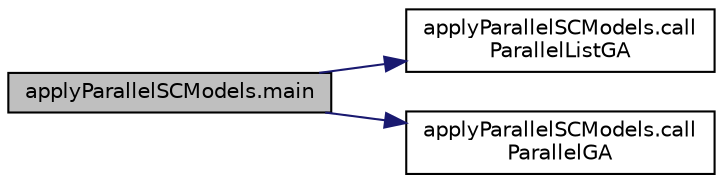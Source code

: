 digraph "applyParallelSCModels.main"
{
  edge [fontname="Helvetica",fontsize="10",labelfontname="Helvetica",labelfontsize="10"];
  node [fontname="Helvetica",fontsize="10",shape=record];
  rankdir="LR";
  Node10 [label="applyParallelSCModels.main",height=0.2,width=0.4,color="black", fillcolor="grey75", style="filled", fontcolor="black"];
  Node10 -> Node11 [color="midnightblue",fontsize="10",style="solid",fontname="Helvetica"];
  Node11 [label="applyParallelSCModels.call\lParallelListGA",height=0.2,width=0.4,color="black", fillcolor="white", style="filled",URL="$namespaceapply_parallel_s_c_models.html#afb8acc8d78df198e7e3b9b386f409df3"];
  Node10 -> Node12 [color="midnightblue",fontsize="10",style="solid",fontname="Helvetica"];
  Node12 [label="applyParallelSCModels.call\lParallelGA",height=0.2,width=0.4,color="black", fillcolor="white", style="filled",URL="$namespaceapply_parallel_s_c_models.html#a12636abc0193cc3c2ad7c7f88f9d86d4"];
}
